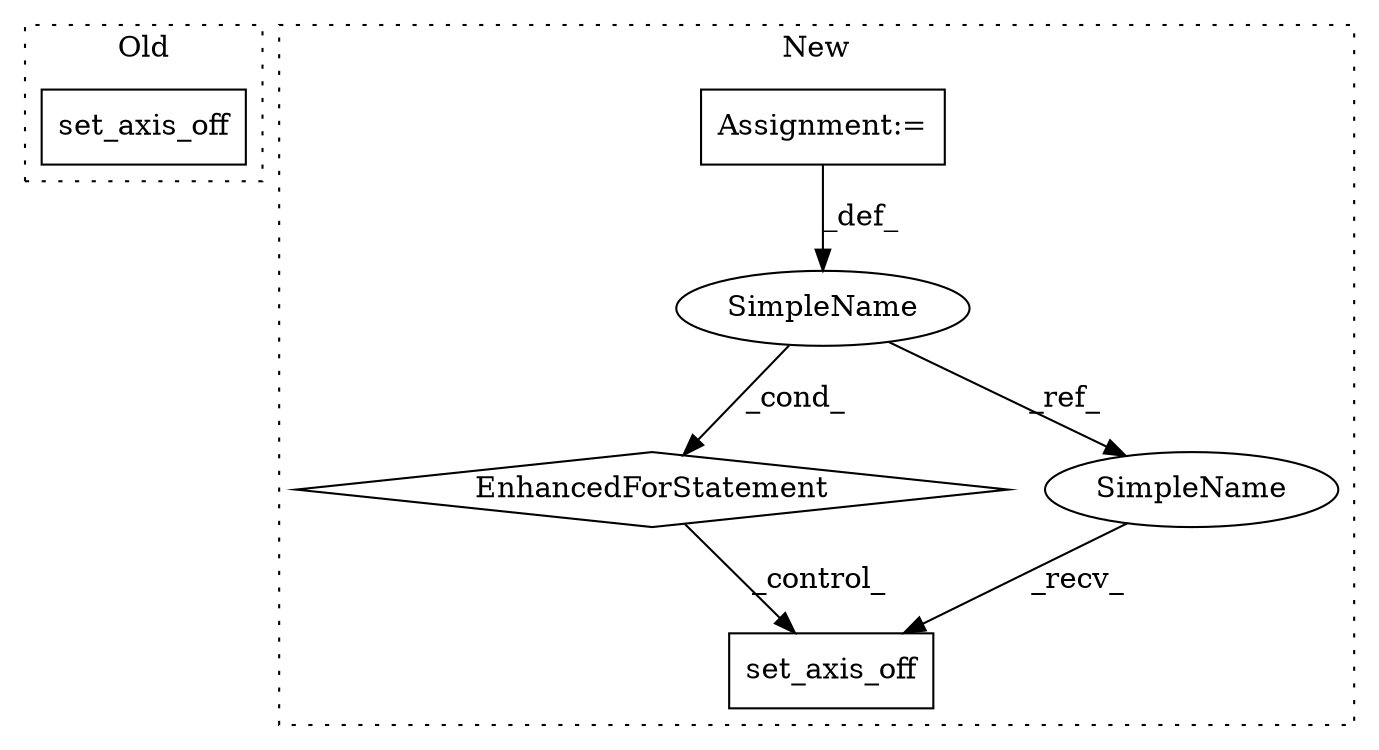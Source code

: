 digraph G {
subgraph cluster0 {
1 [label="set_axis_off" a="32" s="1651" l="14" shape="box"];
label = "Old";
style="dotted";
}
subgraph cluster1 {
2 [label="set_axis_off" a="32" s="1582" l="14" shape="box"];
3 [label="EnhancedForStatement" a="70" s="1507,1570" l="53,2" shape="diamond"];
4 [label="SimpleName" a="42" s="1564" l="1" shape="ellipse"];
5 [label="Assignment:=" a="7" s="1507,1570" l="53,2" shape="box"];
6 [label="SimpleName" a="42" s="1580" l="1" shape="ellipse"];
label = "New";
style="dotted";
}
3 -> 2 [label="_control_"];
4 -> 6 [label="_ref_"];
4 -> 3 [label="_cond_"];
5 -> 4 [label="_def_"];
6 -> 2 [label="_recv_"];
}